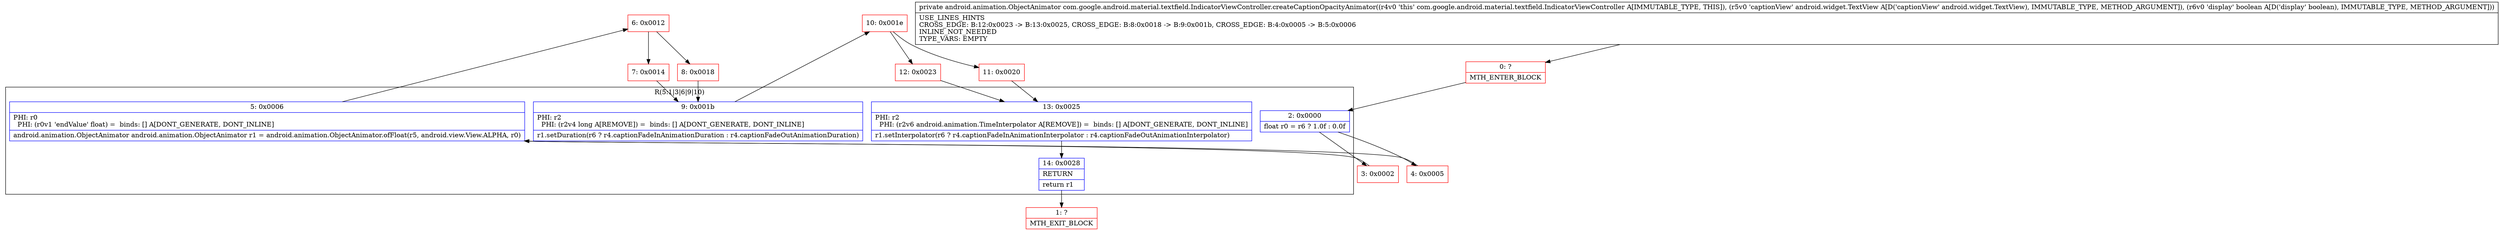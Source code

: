 digraph "CFG forcom.google.android.material.textfield.IndicatorViewController.createCaptionOpacityAnimator(Landroid\/widget\/TextView;Z)Landroid\/animation\/ObjectAnimator;" {
subgraph cluster_Region_1664638739 {
label = "R(5:1|3|6|9|10)";
node [shape=record,color=blue];
Node_2 [shape=record,label="{2\:\ 0x0000|float r0 = r6 ? 1.0f : 0.0f\l}"];
Node_5 [shape=record,label="{5\:\ 0x0006|PHI: r0 \l  PHI: (r0v1 'endValue' float) =  binds: [] A[DONT_GENERATE, DONT_INLINE]\l|android.animation.ObjectAnimator android.animation.ObjectAnimator r1 = android.animation.ObjectAnimator.ofFloat(r5, android.view.View.ALPHA, r0)\l}"];
Node_9 [shape=record,label="{9\:\ 0x001b|PHI: r2 \l  PHI: (r2v4 long A[REMOVE]) =  binds: [] A[DONT_GENERATE, DONT_INLINE]\l|r1.setDuration(r6 ? r4.captionFadeInAnimationDuration : r4.captionFadeOutAnimationDuration)\l}"];
Node_13 [shape=record,label="{13\:\ 0x0025|PHI: r2 \l  PHI: (r2v6 android.animation.TimeInterpolator A[REMOVE]) =  binds: [] A[DONT_GENERATE, DONT_INLINE]\l|r1.setInterpolator(r6 ? r4.captionFadeInAnimationInterpolator : r4.captionFadeOutAnimationInterpolator)\l}"];
Node_14 [shape=record,label="{14\:\ 0x0028|RETURN\l|return r1\l}"];
}
Node_0 [shape=record,color=red,label="{0\:\ ?|MTH_ENTER_BLOCK\l}"];
Node_3 [shape=record,color=red,label="{3\:\ 0x0002}"];
Node_6 [shape=record,color=red,label="{6\:\ 0x0012}"];
Node_7 [shape=record,color=red,label="{7\:\ 0x0014}"];
Node_10 [shape=record,color=red,label="{10\:\ 0x001e}"];
Node_11 [shape=record,color=red,label="{11\:\ 0x0020}"];
Node_1 [shape=record,color=red,label="{1\:\ ?|MTH_EXIT_BLOCK\l}"];
Node_12 [shape=record,color=red,label="{12\:\ 0x0023}"];
Node_8 [shape=record,color=red,label="{8\:\ 0x0018}"];
Node_4 [shape=record,color=red,label="{4\:\ 0x0005}"];
MethodNode[shape=record,label="{private android.animation.ObjectAnimator com.google.android.material.textfield.IndicatorViewController.createCaptionOpacityAnimator((r4v0 'this' com.google.android.material.textfield.IndicatorViewController A[IMMUTABLE_TYPE, THIS]), (r5v0 'captionView' android.widget.TextView A[D('captionView' android.widget.TextView), IMMUTABLE_TYPE, METHOD_ARGUMENT]), (r6v0 'display' boolean A[D('display' boolean), IMMUTABLE_TYPE, METHOD_ARGUMENT]))  | USE_LINES_HINTS\lCROSS_EDGE: B:12:0x0023 \-\> B:13:0x0025, CROSS_EDGE: B:8:0x0018 \-\> B:9:0x001b, CROSS_EDGE: B:4:0x0005 \-\> B:5:0x0006\lINLINE_NOT_NEEDED\lTYPE_VARS: EMPTY\l}"];
MethodNode -> Node_0;Node_2 -> Node_3;
Node_2 -> Node_4;
Node_5 -> Node_6;
Node_9 -> Node_10;
Node_13 -> Node_14;
Node_14 -> Node_1;
Node_0 -> Node_2;
Node_3 -> Node_5;
Node_6 -> Node_7;
Node_6 -> Node_8;
Node_7 -> Node_9;
Node_10 -> Node_11;
Node_10 -> Node_12;
Node_11 -> Node_13;
Node_12 -> Node_13;
Node_8 -> Node_9;
Node_4 -> Node_5;
}

